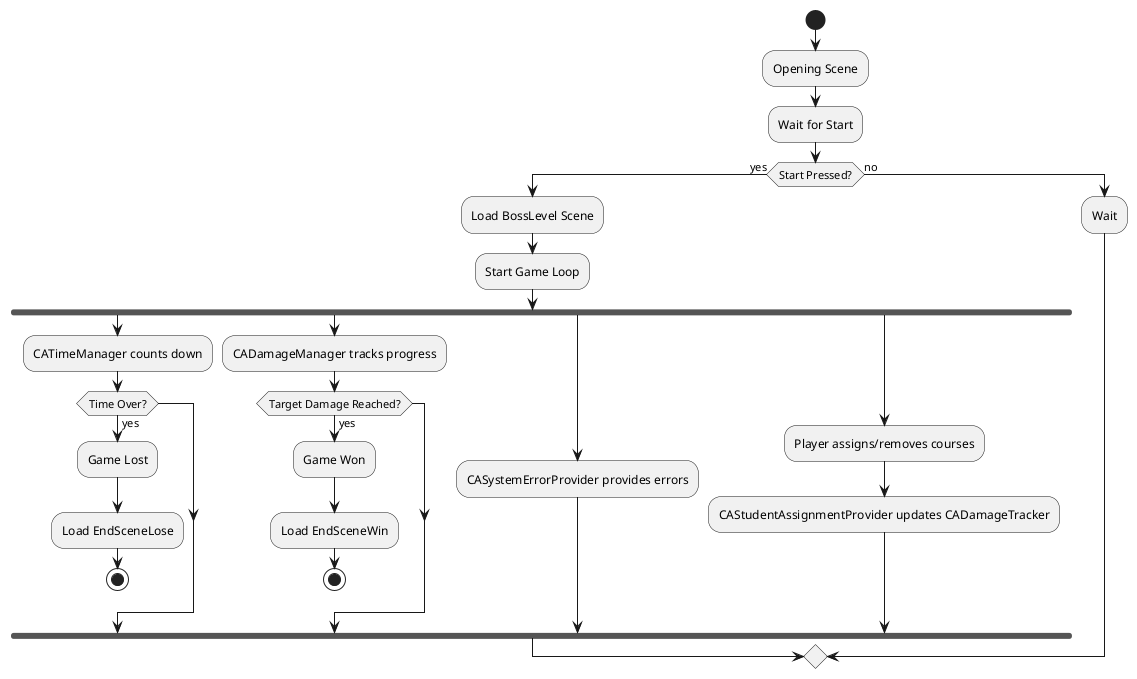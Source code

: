 @startuml
start
:Opening Scene;
:Wait for Start;
if (Start Pressed?) then (yes)
  :Load BossLevel Scene;
  :Start Game Loop;
  fork
    :CATimeManager counts down;
    if (Time Over?) then (yes)
      :Game Lost;
      :Load EndSceneLose;
      stop
    endif
  fork again
    :CADamageManager tracks progress;
    if (Target Damage Reached?) then (yes)
      :Game Won;
      :Load EndSceneWin;
      stop
    endif
  fork again
    :CASystemErrorProvider provides errors;
  fork again
    :Player assigns/removes courses;
    :CAStudentAssignmentProvider updates CADamageTracker;
  end fork
else (no)
  :Wait;
endif
@enduml 